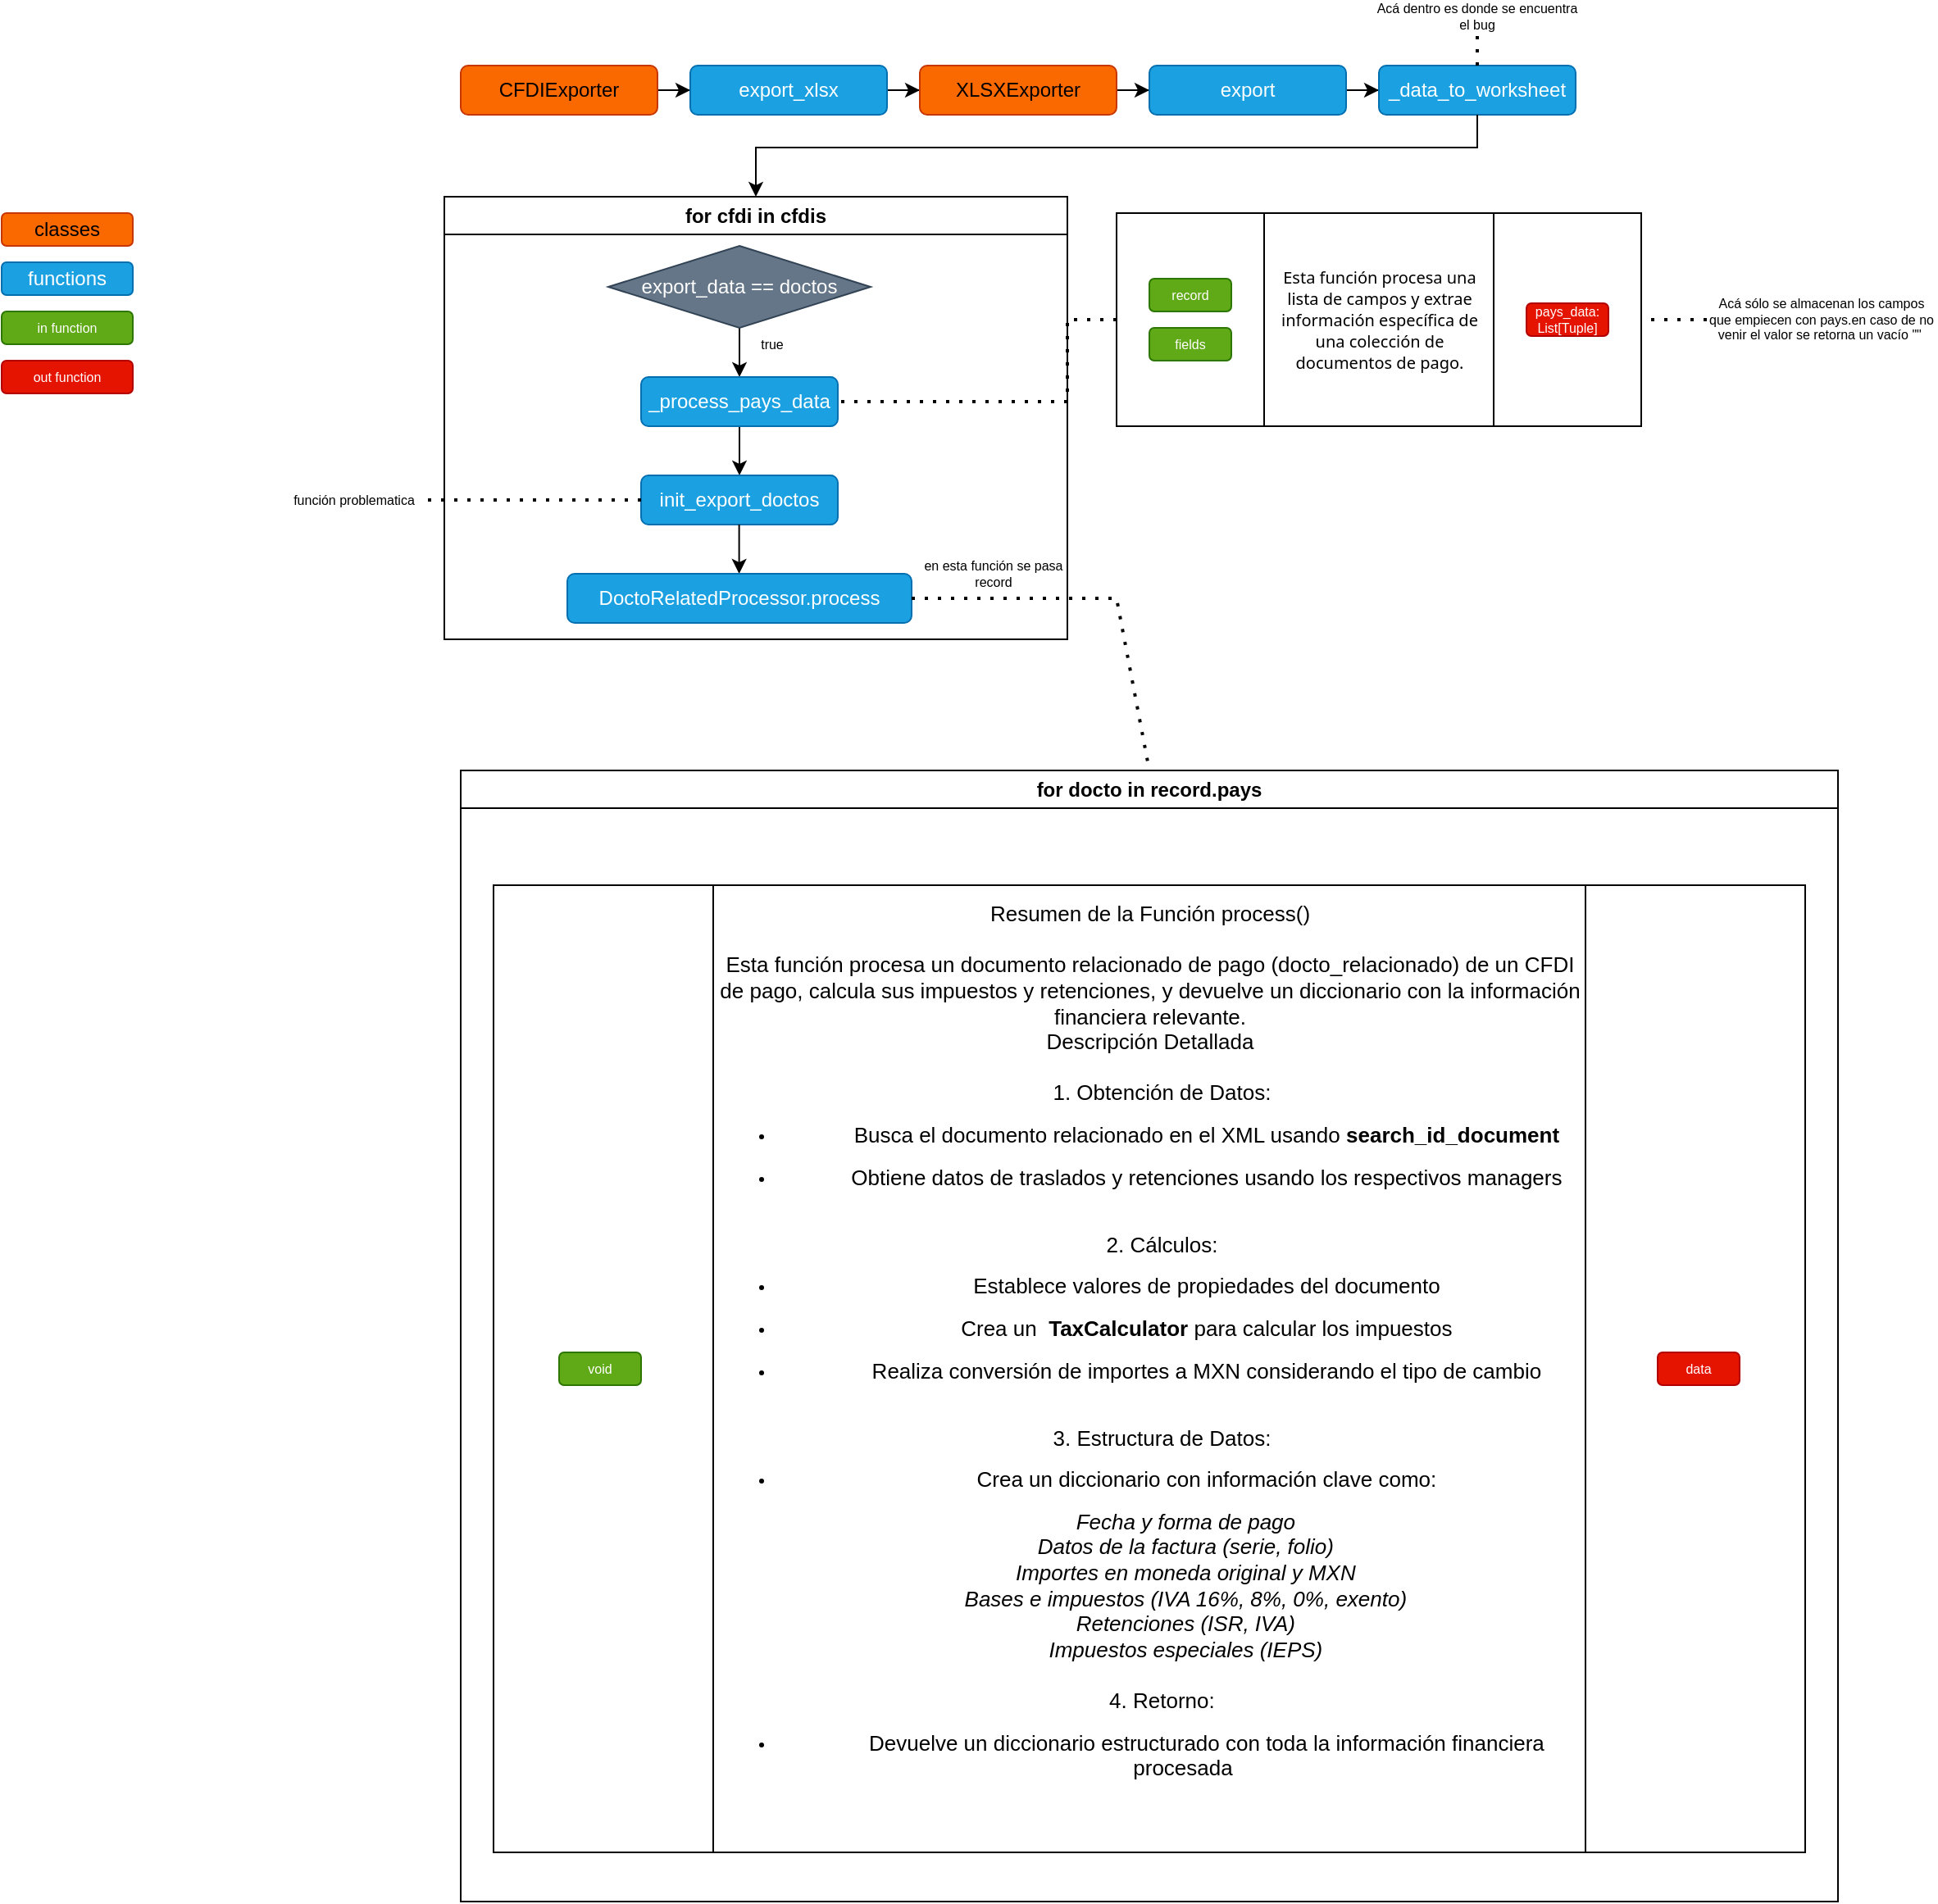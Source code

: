 <mxfile version="27.2.0">
  <diagram name="Page-1" id="I5MCaSXjaXYVF67nnNgN">
    <mxGraphModel dx="3000" dy="1491" grid="1" gridSize="10" guides="1" tooltips="1" connect="1" arrows="1" fold="1" page="0" pageScale="1" pageWidth="850" pageHeight="1100" math="0" shadow="0">
      <root>
        <mxCell id="0" />
        <mxCell id="1" parent="0" />
        <mxCell id="tpLxBPLL0TURWIFqKiSM-3" value="" style="edgeStyle=orthogonalEdgeStyle;rounded=0;orthogonalLoop=1;jettySize=auto;html=1;" parent="1" source="tpLxBPLL0TURWIFqKiSM-1" target="tpLxBPLL0TURWIFqKiSM-2" edge="1">
          <mxGeometry relative="1" as="geometry" />
        </mxCell>
        <mxCell id="tpLxBPLL0TURWIFqKiSM-1" value="CFDIExporter" style="rounded=1;whiteSpace=wrap;html=1;fillColor=#fa6800;fontColor=light-dark(#000000,#000000);strokeColor=#C73500;" parent="1" vertex="1">
          <mxGeometry x="-480" y="360" width="120" height="30" as="geometry" />
        </mxCell>
        <mxCell id="tpLxBPLL0TURWIFqKiSM-5" value="" style="edgeStyle=orthogonalEdgeStyle;rounded=0;orthogonalLoop=1;jettySize=auto;html=1;" parent="1" source="tpLxBPLL0TURWIFqKiSM-2" target="tpLxBPLL0TURWIFqKiSM-4" edge="1">
          <mxGeometry relative="1" as="geometry" />
        </mxCell>
        <mxCell id="tpLxBPLL0TURWIFqKiSM-2" value="export_xlsx" style="whiteSpace=wrap;html=1;rounded=1;fillColor=#1ba1e2;fontColor=#ffffff;strokeColor=#006EAF;" parent="1" vertex="1">
          <mxGeometry x="-340" y="360" width="120" height="30" as="geometry" />
        </mxCell>
        <mxCell id="tpLxBPLL0TURWIFqKiSM-11" value="" style="edgeStyle=orthogonalEdgeStyle;rounded=0;orthogonalLoop=1;jettySize=auto;html=1;" parent="1" source="tpLxBPLL0TURWIFqKiSM-4" target="tpLxBPLL0TURWIFqKiSM-10" edge="1">
          <mxGeometry relative="1" as="geometry" />
        </mxCell>
        <mxCell id="tpLxBPLL0TURWIFqKiSM-4" value="XLSXExporter" style="whiteSpace=wrap;html=1;rounded=1;fillColor=#fa6800;fontColor=light-dark(#000000,#000000);strokeColor=#C73500;" parent="1" vertex="1">
          <mxGeometry x="-200" y="360" width="120" height="30" as="geometry" />
        </mxCell>
        <mxCell id="tpLxBPLL0TURWIFqKiSM-7" value="functions" style="rounded=1;whiteSpace=wrap;html=1;fillColor=#1ba1e2;fontColor=#ffffff;strokeColor=#006EAF;" parent="1" vertex="1">
          <mxGeometry x="-760" y="480" width="80" height="20" as="geometry" />
        </mxCell>
        <mxCell id="tpLxBPLL0TURWIFqKiSM-8" value="classes" style="rounded=1;whiteSpace=wrap;html=1;fillColor=#fa6800;strokeColor=#C73500;fontColor=light-dark(#000000,#080808);" parent="1" vertex="1">
          <mxGeometry x="-760" y="450" width="80" height="20" as="geometry" />
        </mxCell>
        <mxCell id="tpLxBPLL0TURWIFqKiSM-13" value="" style="edgeStyle=orthogonalEdgeStyle;rounded=0;orthogonalLoop=1;jettySize=auto;html=1;" parent="1" source="tpLxBPLL0TURWIFqKiSM-10" target="tpLxBPLL0TURWIFqKiSM-12" edge="1">
          <mxGeometry relative="1" as="geometry" />
        </mxCell>
        <mxCell id="tpLxBPLL0TURWIFqKiSM-10" value="export" style="whiteSpace=wrap;html=1;fillColor=#1ba1e2;strokeColor=#006EAF;fontColor=#ffffff;rounded=1;" parent="1" vertex="1">
          <mxGeometry x="-60" y="360" width="120" height="30" as="geometry" />
        </mxCell>
        <mxCell id="tpLxBPLL0TURWIFqKiSM-12" value="_data_to_worksheet" style="whiteSpace=wrap;html=1;fillColor=#1ba1e2;strokeColor=#006EAF;fontColor=#ffffff;rounded=1;" parent="1" vertex="1">
          <mxGeometry x="80" y="360" width="120" height="30" as="geometry" />
        </mxCell>
        <mxCell id="tpLxBPLL0TURWIFqKiSM-14" value="" style="endArrow=none;dashed=1;html=1;dashPattern=1 3;strokeWidth=2;rounded=0;exitX=0.5;exitY=0;exitDx=0;exitDy=0;fontColor=light-dark(#000000,#8A8A8A);strokeColor=light-dark(#000000,#8A8A8A);" parent="1" source="tpLxBPLL0TURWIFqKiSM-12" target="tpLxBPLL0TURWIFqKiSM-15" edge="1">
          <mxGeometry width="50" height="50" relative="1" as="geometry">
            <mxPoint x="-160" y="430" as="sourcePoint" />
            <mxPoint x="-210" y="470" as="targetPoint" />
          </mxGeometry>
        </mxCell>
        <mxCell id="tpLxBPLL0TURWIFqKiSM-15" value="Acá dentro es donde se encuentra el bug" style="text;html=1;align=center;verticalAlign=middle;whiteSpace=wrap;rounded=0;fontSize=8;fontColor=light-dark(#000000,#8A8A8A);" parent="1" vertex="1">
          <mxGeometry x="75" y="320" width="130" height="20" as="geometry" />
        </mxCell>
        <mxCell id="tpLxBPLL0TURWIFqKiSM-18" value="" style="endArrow=classic;html=1;rounded=0;exitX=0.5;exitY=1;exitDx=0;exitDy=0;entryX=0.5;entryY=0;entryDx=0;entryDy=0;" parent="1" source="tpLxBPLL0TURWIFqKiSM-12" target="tpLxBPLL0TURWIFqKiSM-19" edge="1">
          <mxGeometry width="50" height="50" relative="1" as="geometry">
            <mxPoint x="-140" y="500" as="sourcePoint" />
            <mxPoint x="220" y="375" as="targetPoint" />
            <Array as="points">
              <mxPoint x="140" y="410" />
              <mxPoint x="-300" y="410" />
            </Array>
          </mxGeometry>
        </mxCell>
        <mxCell id="tpLxBPLL0TURWIFqKiSM-19" value="for cfdi in cfdis" style="swimlane;whiteSpace=wrap;html=1;" parent="1" vertex="1">
          <mxGeometry x="-490" y="440" width="380" height="270" as="geometry">
            <mxRectangle x="220" y="330" width="120" height="30" as="alternateBounds" />
          </mxGeometry>
        </mxCell>
        <mxCell id="tpLxBPLL0TURWIFqKiSM-24" value="" style="edgeStyle=orthogonalEdgeStyle;rounded=0;orthogonalLoop=1;jettySize=auto;html=1;" parent="tpLxBPLL0TURWIFqKiSM-19" source="tpLxBPLL0TURWIFqKiSM-22" target="tpLxBPLL0TURWIFqKiSM-23" edge="1">
          <mxGeometry relative="1" as="geometry" />
        </mxCell>
        <mxCell id="tpLxBPLL0TURWIFqKiSM-22" value="export_data == doctos" style="rhombus;whiteSpace=wrap;html=1;fillColor=#647687;fontColor=#ffffff;strokeColor=#314354;" parent="tpLxBPLL0TURWIFqKiSM-19" vertex="1">
          <mxGeometry x="100" y="30" width="160" height="50" as="geometry" />
        </mxCell>
        <mxCell id="tpLxBPLL0TURWIFqKiSM-27" value="" style="edgeStyle=orthogonalEdgeStyle;rounded=0;orthogonalLoop=1;jettySize=auto;html=1;" parent="tpLxBPLL0TURWIFqKiSM-19" source="tpLxBPLL0TURWIFqKiSM-23" target="tpLxBPLL0TURWIFqKiSM-26" edge="1">
          <mxGeometry relative="1" as="geometry" />
        </mxCell>
        <mxCell id="tpLxBPLL0TURWIFqKiSM-23" value="_process_pays_data" style="rounded=1;whiteSpace=wrap;html=1;fillColor=#1ba1e2;strokeColor=#006EAF;fontColor=#ffffff;" parent="tpLxBPLL0TURWIFqKiSM-19" vertex="1">
          <mxGeometry x="120" y="110" width="120" height="30" as="geometry" />
        </mxCell>
        <mxCell id="tpLxBPLL0TURWIFqKiSM-25" value="true" style="text;html=1;align=center;verticalAlign=middle;whiteSpace=wrap;rounded=0;fontSize=8;fontColor=light-dark(#000000,#8A8A8A);" parent="tpLxBPLL0TURWIFqKiSM-19" vertex="1">
          <mxGeometry x="180" y="80" width="40" height="20" as="geometry" />
        </mxCell>
        <mxCell id="tpLxBPLL0TURWIFqKiSM-26" value="init_export_doctos" style="whiteSpace=wrap;html=1;fillColor=#1ba1e2;strokeColor=#006EAF;fontColor=#ffffff;rounded=1;" parent="tpLxBPLL0TURWIFqKiSM-19" vertex="1">
          <mxGeometry x="120" y="170" width="120" height="30" as="geometry" />
        </mxCell>
        <mxCell id="UE_2idGkW_ImVIkfKjqi-1" value="" style="edgeStyle=orthogonalEdgeStyle;rounded=0;orthogonalLoop=1;jettySize=auto;html=1;" edge="1" parent="tpLxBPLL0TURWIFqKiSM-19">
          <mxGeometry relative="1" as="geometry">
            <mxPoint x="179.81" y="200" as="sourcePoint" />
            <mxPoint x="179.81" y="230" as="targetPoint" />
          </mxGeometry>
        </mxCell>
        <mxCell id="UE_2idGkW_ImVIkfKjqi-2" value="DoctoRelatedProcessor.process" style="whiteSpace=wrap;html=1;fillColor=#1ba1e2;strokeColor=#006EAF;fontColor=#ffffff;rounded=1;" vertex="1" parent="tpLxBPLL0TURWIFqKiSM-19">
          <mxGeometry x="75" y="230" width="210" height="30" as="geometry" />
        </mxCell>
        <mxCell id="UE_2idGkW_ImVIkfKjqi-13" value="en esta función se pasa record" style="text;html=1;align=center;verticalAlign=middle;whiteSpace=wrap;rounded=0;fontSize=8;fontColor=light-dark(#000000,#8A8A8A);" vertex="1" parent="tpLxBPLL0TURWIFqKiSM-19">
          <mxGeometry x="290" y="220" width="90" height="20" as="geometry" />
        </mxCell>
        <mxCell id="tpLxBPLL0TURWIFqKiSM-28" value="" style="endArrow=none;dashed=1;html=1;dashPattern=1 3;strokeWidth=2;rounded=0;fontColor=light-dark(#000000,#8A8A8A);strokeColor=light-dark(#000000,#8A8A8A);entryX=1;entryY=0.5;entryDx=0;entryDy=0;exitX=0;exitY=0.5;exitDx=0;exitDy=0;" parent="1" source="tpLxBPLL0TURWIFqKiSM-29" target="tpLxBPLL0TURWIFqKiSM-23" edge="1">
          <mxGeometry width="50" height="50" relative="1" as="geometry">
            <mxPoint x="-100" y="565" as="sourcePoint" />
            <mxPoint x="-70" y="500" as="targetPoint" />
            <Array as="points">
              <mxPoint x="-110" y="515" />
              <mxPoint x="-110" y="565" />
            </Array>
          </mxGeometry>
        </mxCell>
        <mxCell id="tpLxBPLL0TURWIFqKiSM-29" value="&lt;span style=&quot;font-family: &amp;quot;Segoe WPC&amp;quot;, &amp;quot;Segoe UI&amp;quot;, sans-serif; font-style: normal; font-variant-ligatures: normal; font-variant-caps: normal; font-weight: 400; letter-spacing: normal; text-align: left; text-indent: 0px; text-transform: none; word-spacing: 0px; -webkit-text-stroke-width: 0px; white-space: normal; text-decoration-thickness: initial; text-decoration-style: initial; text-decoration-color: initial; display: inline !important; float: none; color: light-dark(rgb(0, 0, 0), rgb(255, 255, 255));&quot;&gt;Esta función procesa una lista de campos y extrae información específica de una colección de documentos de pago.&lt;/span&gt;" style="shape=process;whiteSpace=wrap;html=1;backgroundOutline=1;size=0.28;strokeColor=light-dark(#000000,#8A8A8A);fontSize=10;" parent="1" vertex="1">
          <mxGeometry x="-80" y="450" width="320" height="130" as="geometry" />
        </mxCell>
        <mxCell id="tpLxBPLL0TURWIFqKiSM-30" value="record" style="rounded=1;whiteSpace=wrap;html=1;fillColor=#60a917;fontColor=light-dark(#FFFFFF,#FFFFFF);strokeColor=#2D7600;fontSize=8;" parent="1" vertex="1">
          <mxGeometry x="-60" y="490" width="50" height="20" as="geometry" />
        </mxCell>
        <mxCell id="tpLxBPLL0TURWIFqKiSM-31" value="fields" style="rounded=1;whiteSpace=wrap;html=1;fillColor=#60a917;fontColor=light-dark(#FFFFFF,#FFFFFF);strokeColor=#2D7600;fontSize=8;align=center;verticalAlign=middle;fontFamily=Helvetica;" parent="1" vertex="1">
          <mxGeometry x="-60" y="520" width="50" height="20" as="geometry" />
        </mxCell>
        <mxCell id="tpLxBPLL0TURWIFqKiSM-32" value="pays_data: List[Tuple]" style="rounded=1;whiteSpace=wrap;html=1;fillColor=light-dark(#E51400,#BA1A1A);fontColor=light-dark(#FFFFFF,#FCFCFC);strokeColor=#B20000;fontSize=8;" parent="1" vertex="1">
          <mxGeometry x="170" y="505" width="50" height="20" as="geometry" />
        </mxCell>
        <mxCell id="tpLxBPLL0TURWIFqKiSM-33" value="in function" style="rounded=1;whiteSpace=wrap;html=1;fillColor=#60a917;fontColor=light-dark(#FFFFFF,#FFFFFF);strokeColor=#2D7600;fontSize=8;" parent="1" vertex="1">
          <mxGeometry x="-760" y="510" width="80" height="20" as="geometry" />
        </mxCell>
        <mxCell id="tpLxBPLL0TURWIFqKiSM-34" value="out function" style="rounded=1;whiteSpace=wrap;html=1;fillColor=light-dark(#E51400,#BA1A1A);fontColor=light-dark(#FFFFFF,#F0F0F0);strokeColor=#B20000;fontSize=8;" parent="1" vertex="1">
          <mxGeometry x="-760" y="540" width="80" height="20" as="geometry" />
        </mxCell>
        <mxCell id="tpLxBPLL0TURWIFqKiSM-35" value="" style="endArrow=none;dashed=1;html=1;dashPattern=1 3;strokeWidth=2;rounded=0;entryX=1;entryY=0.5;entryDx=0;entryDy=0;strokeColor=light-dark(#000000,#8A8A8A);" parent="1" target="tpLxBPLL0TURWIFqKiSM-29" edge="1">
          <mxGeometry width="50" height="50" relative="1" as="geometry">
            <mxPoint x="280" y="515" as="sourcePoint" />
            <mxPoint x="-100" y="630" as="targetPoint" />
          </mxGeometry>
        </mxCell>
        <mxCell id="tpLxBPLL0TURWIFqKiSM-36" value="Acá sólo se almacenan los campos que empiecen con pays.en caso de no venir el valor se retorna un vacío &quot;&quot;&amp;nbsp;" style="text;html=1;align=center;verticalAlign=middle;whiteSpace=wrap;rounded=0;fontSize=8;fontColor=light-dark(#000000,#8A8A8A);" parent="1" vertex="1">
          <mxGeometry x="280" y="500" width="140" height="30" as="geometry" />
        </mxCell>
        <mxCell id="tpLxBPLL0TURWIFqKiSM-38" value="" style="endArrow=none;dashed=1;html=1;dashPattern=1 3;strokeWidth=2;rounded=0;entryX=0;entryY=0.5;entryDx=0;entryDy=0;fontColor=light-dark(#000000,#8A8A8A);strokeColor=light-dark(#000000,#8A8A8A);exitX=1;exitY=0.5;exitDx=0;exitDy=0;" parent="1" source="tpLxBPLL0TURWIFqKiSM-39" target="tpLxBPLL0TURWIFqKiSM-26" edge="1">
          <mxGeometry width="50" height="50" relative="1" as="geometry">
            <mxPoint x="-500" y="625" as="sourcePoint" />
            <mxPoint x="-340" y="610" as="targetPoint" />
          </mxGeometry>
        </mxCell>
        <mxCell id="tpLxBPLL0TURWIFqKiSM-39" value="función problematica" style="text;html=1;align=center;verticalAlign=middle;whiteSpace=wrap;rounded=0;fontSize=8;fontColor=light-dark(#000000,#8A8A8A);" parent="1" vertex="1">
          <mxGeometry x="-590" y="615" width="90" height="20" as="geometry" />
        </mxCell>
        <mxCell id="tpLxBPLL0TURWIFqKiSM-41" value="" style="endArrow=none;dashed=1;html=1;dashPattern=1 3;strokeWidth=2;rounded=0;fontColor=light-dark(#000000,#8A8A8A);strokeColor=light-dark(#000000,#8A8A8A);exitX=1;exitY=0.5;exitDx=0;exitDy=0;entryX=0.5;entryY=0;entryDx=0;entryDy=0;" parent="1" source="UE_2idGkW_ImVIkfKjqi-2" target="UE_2idGkW_ImVIkfKjqi-4" edge="1">
          <mxGeometry width="50" height="50" relative="1" as="geometry">
            <mxPoint x="-60" y="660" as="sourcePoint" />
            <mxPoint x="-80" y="730" as="targetPoint" />
            <Array as="points">
              <mxPoint x="-80" y="685" />
            </Array>
          </mxGeometry>
        </mxCell>
        <mxCell id="UE_2idGkW_ImVIkfKjqi-4" value="for docto in record.pays" style="swimlane;whiteSpace=wrap;html=1;" vertex="1" parent="1">
          <mxGeometry x="-480" y="790" width="840" height="690" as="geometry">
            <mxRectangle x="220" y="330" width="120" height="30" as="alternateBounds" />
          </mxGeometry>
        </mxCell>
        <mxCell id="tpLxBPLL0TURWIFqKiSM-40" value="&lt;font style=&quot;font-size: 13px;&quot;&gt;Resumen de la Función process()&lt;br&gt;&lt;br&gt;Esta función procesa un documento relacionado de pago (docto_relacionado) de un CFDI de pago, calcula sus impuestos y retenciones, y devuelve un diccionario con la información financiera relevante.&lt;br&gt;Descripción Detallada&lt;br&gt;&lt;br&gt;&amp;nbsp; &amp;nbsp; 1. Obtención de Datos:&lt;br&gt;&lt;/font&gt;&lt;ul&gt;&lt;li&gt;&lt;font style=&quot;font-size: 13px;&quot;&gt;&amp;nbsp; &amp;nbsp; &amp;nbsp; &amp;nbsp; Busca el documento relacionado en el XML usando &lt;b&gt;&lt;font&gt;search_id_documen&lt;/font&gt;t&lt;/b&gt;&lt;/font&gt;&lt;/li&gt;&lt;/ul&gt;&lt;ul&gt;&lt;li&gt;&lt;font style=&quot;font-size: 13px;&quot;&gt;&amp;nbsp; &amp;nbsp; &amp;nbsp; &amp;nbsp; Obtiene datos de traslados y retenciones usando los respectivos managers&lt;/font&gt;&lt;/li&gt;&lt;/ul&gt;&lt;font style=&quot;font-size: 13px;&quot;&gt;&lt;br&gt;&amp;nbsp; &amp;nbsp; 2. Cálculos:&lt;br&gt;&lt;/font&gt;&lt;ul&gt;&lt;li&gt;&lt;font style=&quot;font-size: 13px;&quot;&gt;&amp;nbsp; &amp;nbsp; &amp;nbsp; &amp;nbsp; Establece valores de propiedades del documento&lt;/font&gt;&lt;/li&gt;&lt;/ul&gt;&lt;ul&gt;&lt;li&gt;&lt;font style=&quot;font-size: 13px;&quot;&gt;&amp;nbsp; &amp;nbsp; &amp;nbsp; &amp;nbsp; Crea un&amp;nbsp; &lt;font&gt;&lt;b&gt;TaxCalculator&lt;/b&gt;&lt;/font&gt;&lt;b&gt;&amp;nbsp;&lt;/b&gt;para calcular los impuestos&lt;/font&gt;&lt;/li&gt;&lt;/ul&gt;&lt;ul&gt;&lt;li&gt;&lt;font style=&quot;font-size: 13px;&quot;&gt;&amp;nbsp; &amp;nbsp; &amp;nbsp; &amp;nbsp; Realiza conversión de importes a MXN considerando el tipo de cambio&lt;/font&gt;&lt;/li&gt;&lt;/ul&gt;&lt;font style=&quot;font-size: 13px;&quot;&gt;&lt;br&gt;&amp;nbsp; &amp;nbsp; 3. Estructura de Datos:&lt;br&gt;&lt;/font&gt;&lt;ul&gt;&lt;li&gt;&lt;font style=&quot;font-size: 13px;&quot;&gt;&amp;nbsp; &amp;nbsp; &amp;nbsp; &amp;nbsp; Crea un diccionario con información clave como:&lt;/font&gt;&lt;/li&gt;&lt;/ul&gt;&lt;font style=&quot;font-size: 13px;&quot;&gt;&amp;nbsp; &amp;nbsp; &amp;nbsp; &amp;nbsp; &amp;nbsp; &amp;nbsp;&lt;i&gt; Fecha y forma de pago&lt;br&gt;&amp;nbsp; &amp;nbsp; &amp;nbsp; &amp;nbsp; &amp;nbsp; &amp;nbsp; Datos de la factura (serie, folio)&lt;br&gt;&amp;nbsp; &amp;nbsp; &amp;nbsp; &amp;nbsp; &amp;nbsp; &amp;nbsp; Importes en moneda original y MXN&lt;br&gt;&amp;nbsp; &amp;nbsp; &amp;nbsp; &amp;nbsp; &amp;nbsp; &amp;nbsp; Bases e impuestos (IVA 16%, 8%, 0%, exento)&lt;br&gt;&amp;nbsp; &amp;nbsp; &amp;nbsp; &amp;nbsp; &amp;nbsp; &amp;nbsp; Retenciones (ISR, IVA)&lt;br&gt;&lt;/i&gt;&lt;/font&gt;&lt;div&gt;&lt;font style=&quot;font-size: 13px;&quot;&gt;&lt;i&gt;&amp;nbsp; &amp;nbsp; &amp;nbsp; &amp;nbsp; &amp;nbsp; &amp;nbsp; Impuestos especiales (IEPS)&lt;/i&gt;&lt;/font&gt;&lt;/div&gt;&lt;div&gt;&lt;font style=&quot;font-size: 13px;&quot;&gt;&lt;i&gt;&lt;br&gt;&lt;/i&gt;&lt;/font&gt;&lt;/div&gt;&lt;font style=&quot;font-size: 13px;&quot;&gt;&amp;nbsp; &amp;nbsp; 4. Retorno:&lt;br&gt;&lt;/font&gt;&lt;ul&gt;&lt;li&gt;&lt;font style=&quot;font-size: 13px;&quot;&gt;&amp;nbsp; &amp;nbsp; &amp;nbsp; &amp;nbsp; Devuelve un diccionario estructurado con toda la información financiera procesada&lt;/font&gt;&lt;/li&gt;&lt;/ul&gt;&lt;br&gt;&lt;div&gt;&lt;br/&gt;&lt;/div&gt;" style="shape=process;whiteSpace=wrap;html=1;backgroundOutline=1;size=0.167;strokeColor=light-dark(#000000,#8A8A8A);fontSize=10;" parent="UE_2idGkW_ImVIkfKjqi-4" vertex="1">
          <mxGeometry x="20" y="70" width="800" height="590" as="geometry" />
        </mxCell>
        <mxCell id="UE_2idGkW_ImVIkfKjqi-15" value="data" style="rounded=1;whiteSpace=wrap;html=1;fillColor=light-dark(#E51400,#BA1A1A);fontColor=light-dark(#FFFFFF,#FCFCFC);strokeColor=#B20000;fontSize=8;" vertex="1" parent="UE_2idGkW_ImVIkfKjqi-4">
          <mxGeometry x="730" y="355" width="50" height="20" as="geometry" />
        </mxCell>
        <mxCell id="UE_2idGkW_ImVIkfKjqi-16" value="&lt;div&gt;void&lt;/div&gt;" style="rounded=1;whiteSpace=wrap;html=1;fillColor=#60a917;fontColor=light-dark(#FFFFFF,#FFFFFF);strokeColor=#2D7600;fontSize=8;align=center;verticalAlign=middle;fontFamily=Helvetica;" vertex="1" parent="UE_2idGkW_ImVIkfKjqi-4">
          <mxGeometry x="60" y="355" width="50" height="20" as="geometry" />
        </mxCell>
      </root>
    </mxGraphModel>
  </diagram>
</mxfile>
